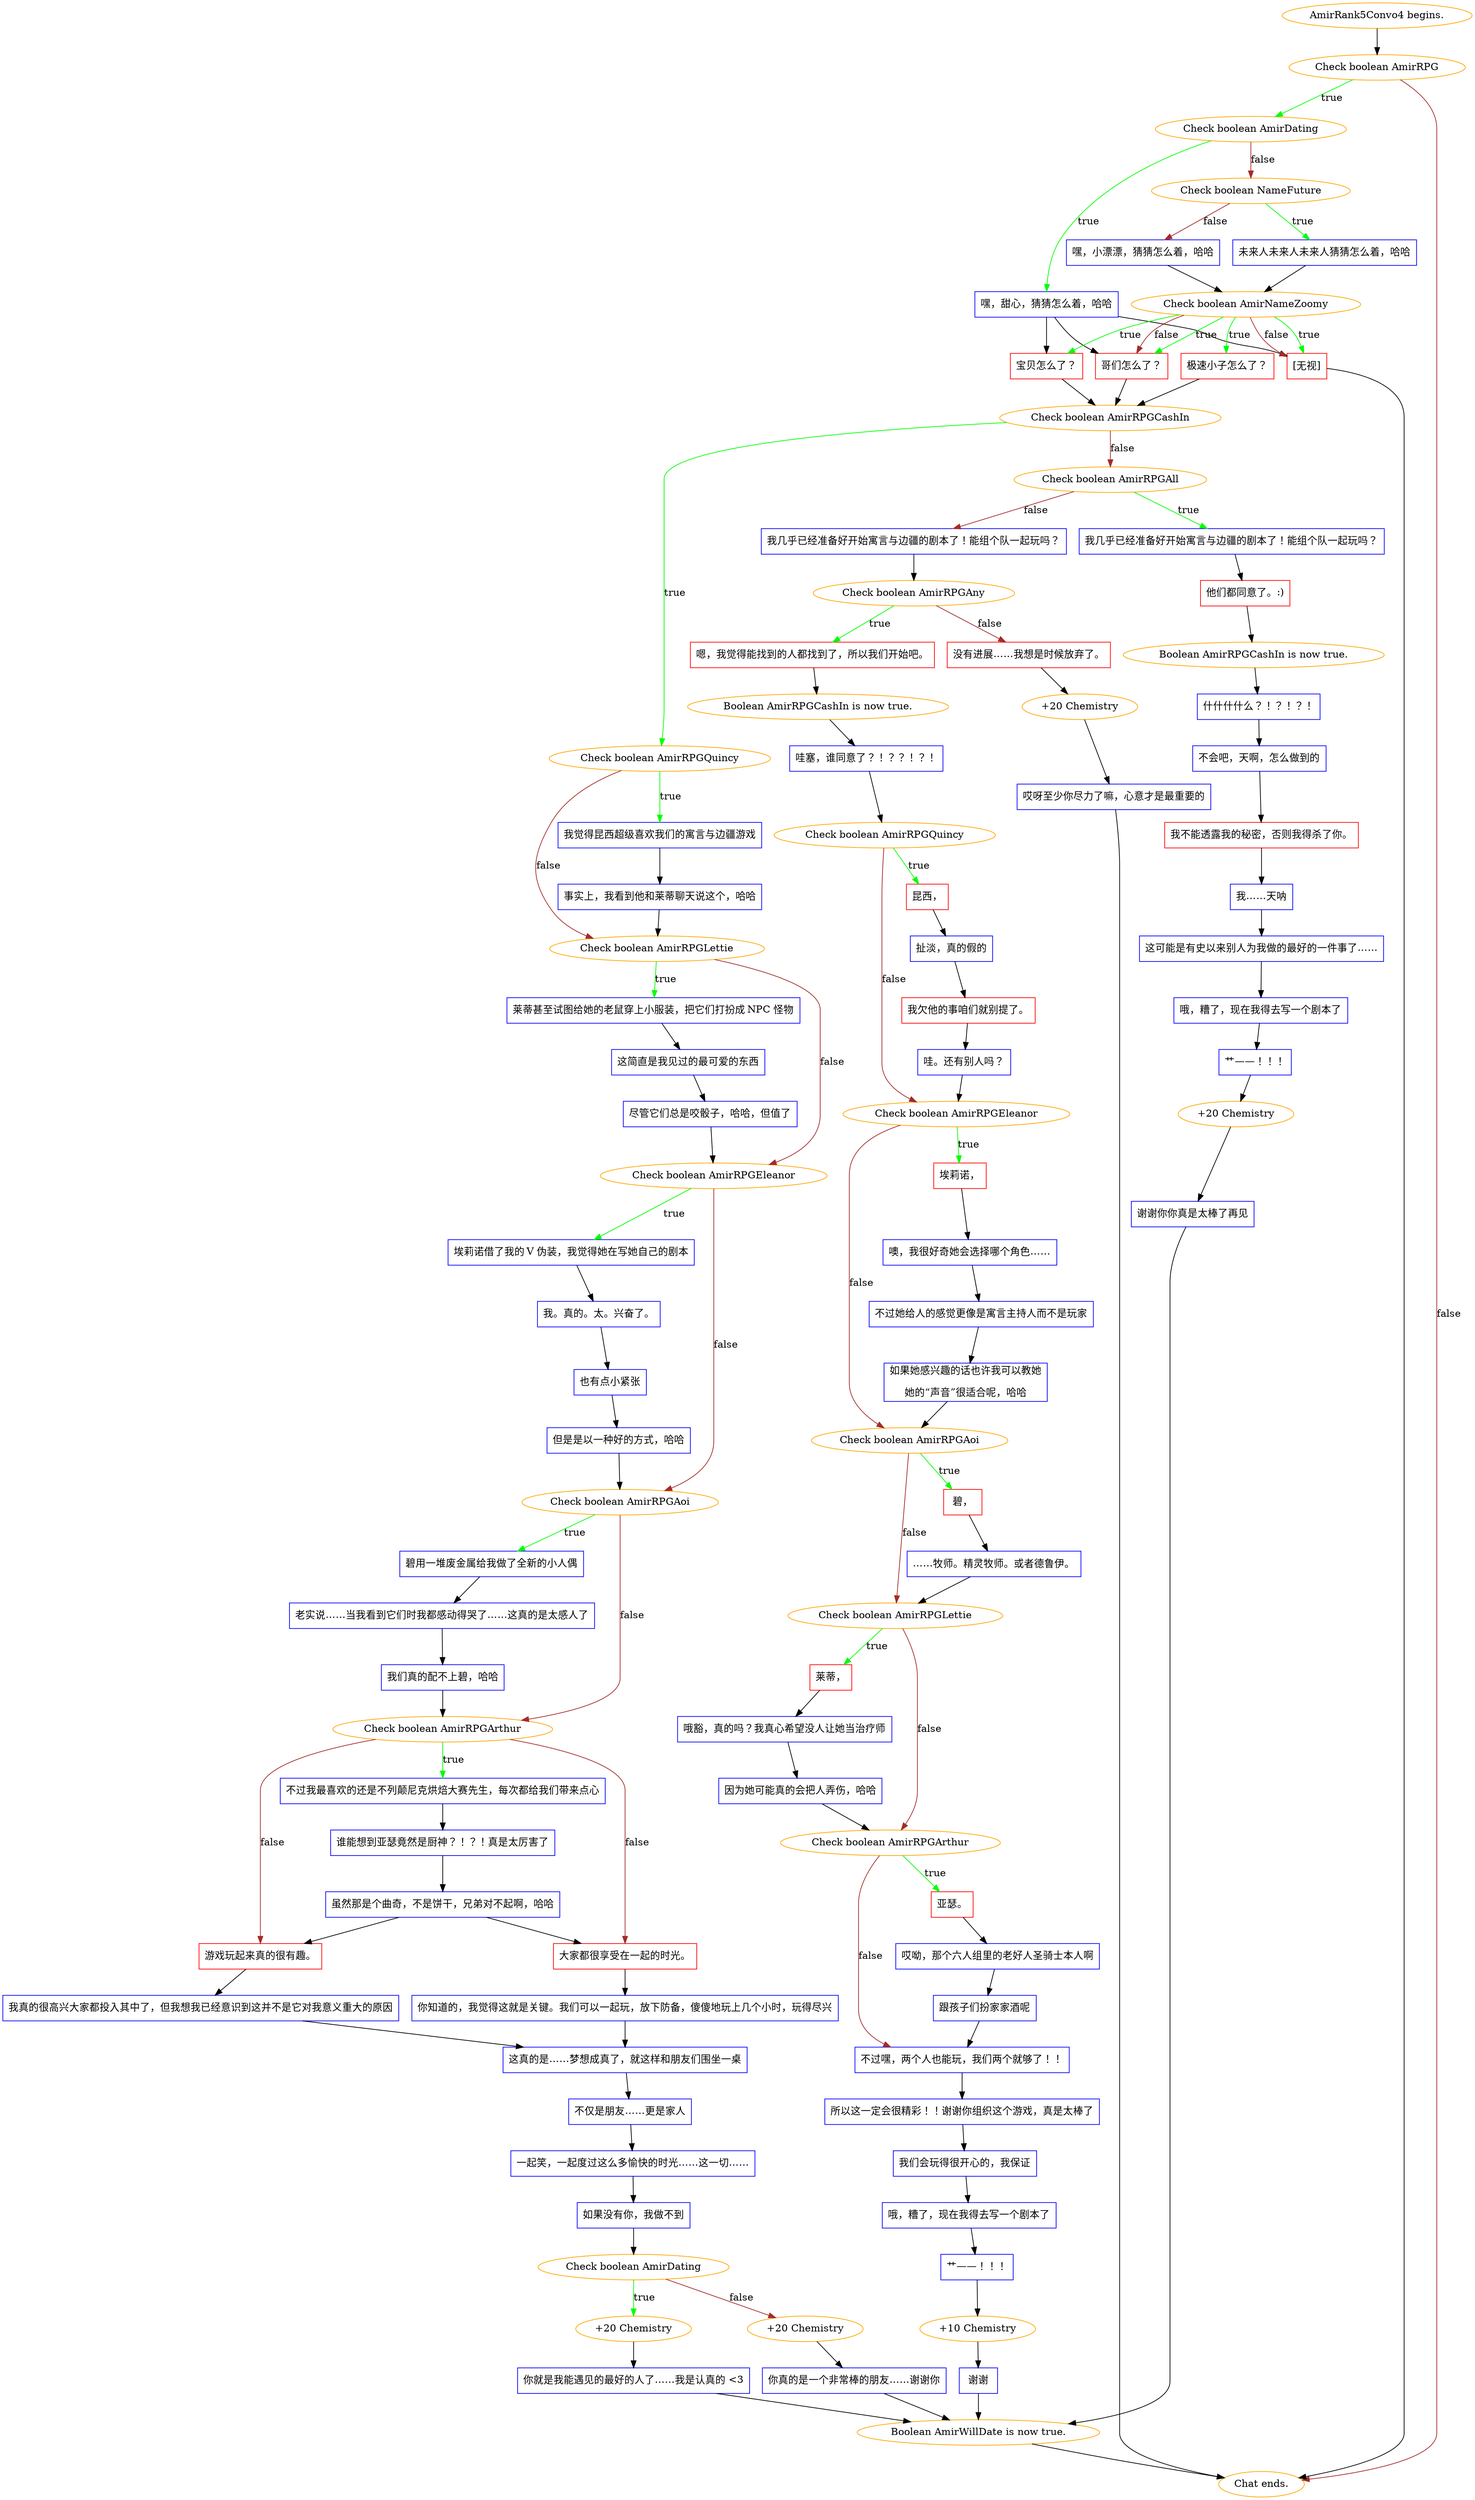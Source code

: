 digraph {
	"AmirRank5Convo4 begins." [color=orange];
		"AmirRank5Convo4 begins." -> j1873986939;
	j1873986939 [label="Check boolean AmirRPG",color=orange];
		j1873986939 -> j43191877 [label=true,color=green];
		j1873986939 -> "Chat ends." [label=false,color=brown];
	j43191877 [label="Check boolean AmirDating",color=orange];
		j43191877 -> j4190242226 [label=true,color=green];
		j43191877 -> j1671112374 [label=false,color=brown];
	"Chat ends." [color=orange];
	j4190242226 [label="嘿，甜心，猜猜怎么着，哈哈",shape=box,color=blue];
		j4190242226 -> j3830810526;
		j4190242226 -> j1513487937;
		j4190242226 -> j2424094220;
	j1671112374 [label="Check boolean NameFuture",color=orange];
		j1671112374 -> j3043416998 [label=true,color=green];
		j1671112374 -> j963996745 [label=false,color=brown];
	j3830810526 [label="宝贝怎么了？",shape=box,color=red];
		j3830810526 -> j2764744817;
	j1513487937 [label="哥们怎么了？",shape=box,color=red];
		j1513487937 -> j2764744817;
	j2424094220 [label="[无视]",shape=box,color=red];
		j2424094220 -> "Chat ends.";
	j3043416998 [label="未来人未来人未来人猜猜怎么着，哈哈",shape=box,color=blue];
		j3043416998 -> j1659394248;
	j963996745 [label="嘿，小漂漂，猜猜怎么着，哈哈",shape=box,color=blue];
		j963996745 -> j1659394248;
	j2764744817 [label="Check boolean AmirRPGCashIn",color=orange];
		j2764744817 -> j24204605 [label=true,color=green];
		j2764744817 -> j1067821991 [label=false,color=brown];
	j1659394248 [label="Check boolean AmirNameZoomy",color=orange];
		j1659394248 -> j3830810526 [label=true,color=green];
		j1659394248 -> j1203895682 [label=true,color=green];
		j1659394248 -> j1513487937 [label=true,color=green];
		j1659394248 -> j2424094220 [label=true,color=green];
		j1659394248 -> j1513487937 [label=false,color=brown];
		j1659394248 -> j2424094220 [label=false,color=brown];
	j24204605 [label="Check boolean AmirRPGQuincy",color=orange];
		j24204605 -> j1636839004 [label=true,color=green];
		j24204605 -> j3247779401 [label=false,color=brown];
	j1067821991 [label="Check boolean AmirRPGAll",color=orange];
		j1067821991 -> j44507871 [label=true,color=green];
		j1067821991 -> j2720032575 [label=false,color=brown];
	j1203895682 [label="极速小子怎么了？",shape=box,color=red];
		j1203895682 -> j2764744817;
	j1636839004 [label="我觉得昆西超级喜欢我们的寓言与边疆游戏",shape=box,color=blue];
		j1636839004 -> j3017682191;
	j3247779401 [label="Check boolean AmirRPGLettie",color=orange];
		j3247779401 -> j1119204482 [label=true,color=green];
		j3247779401 -> j3931330636 [label=false,color=brown];
	j44507871 [label="我几乎已经准备好开始寓言与边疆的剧本了！能组个队一起玩吗？",shape=box,color=blue];
		j44507871 -> j410993391;
	j2720032575 [label="我几乎已经准备好开始寓言与边疆的剧本了！能组个队一起玩吗？",shape=box,color=blue];
		j2720032575 -> j1807647523;
	j3017682191 [label="事实上，我看到他和莱蒂聊天说这个，哈哈",shape=box,color=blue];
		j3017682191 -> j3247779401;
	j1119204482 [label="莱蒂甚至试图给她的老鼠穿上小服装，把它们打扮成 NPC 怪物",shape=box,color=blue];
		j1119204482 -> j94412220;
	j3931330636 [label="Check boolean AmirRPGEleanor",color=orange];
		j3931330636 -> j2748556832 [label=true,color=green];
		j3931330636 -> j1934026461 [label=false,color=brown];
	j410993391 [label="他们都同意了。:)",shape=box,color=red];
		j410993391 -> j814622377;
	j1807647523 [label="Check boolean AmirRPGAny",color=orange];
		j1807647523 -> j1562686947 [label=true,color=green];
		j1807647523 -> j1223605100 [label=false,color=brown];
	j94412220 [label="这简直是我见过的最可爱的东西",shape=box,color=blue];
		j94412220 -> j361755488;
	j2748556832 [label="埃莉诺借了我的 V 伪装，我觉得她在写她自己的剧本",shape=box,color=blue];
		j2748556832 -> j1536389295;
	j1934026461 [label="Check boolean AmirRPGAoi",color=orange];
		j1934026461 -> j978811229 [label=true,color=green];
		j1934026461 -> j2802485785 [label=false,color=brown];
	j814622377 [label="Boolean AmirRPGCashIn is now true.",color=orange];
		j814622377 -> j1605146636;
	j1562686947 [label="嗯，我觉得能找到的人都找到了，所以我们开始吧。",shape=box,color=red];
		j1562686947 -> j182028824;
	j1223605100 [label="没有进展……我想是时候放弃了。",shape=box,color=red];
		j1223605100 -> j3405579765;
	j361755488 [label="尽管它们总是咬骰子，哈哈，但值了",shape=box,color=blue];
		j361755488 -> j3931330636;
	j1536389295 [label="我。真的。太。兴奋了。",shape=box,color=blue];
		j1536389295 -> j2320850480;
	j978811229 [label="碧用一堆废金属给我做了全新的小人偶",shape=box,color=blue];
		j978811229 -> j410281986;
	j2802485785 [label="Check boolean AmirRPGArthur",color=orange];
		j2802485785 -> j3246098870 [label=true,color=green];
		j2802485785 -> j2899583082 [label=false,color=brown];
		j2802485785 -> j2741016058 [label=false,color=brown];
	j1605146636 [label="什什什什么？！？！？！",shape=box,color=blue];
		j1605146636 -> j2749558652;
	j182028824 [label="Boolean AmirRPGCashIn is now true.",color=orange];
		j182028824 -> j1333526044;
	j3405579765 [label="+20 Chemistry",color=orange];
		j3405579765 -> j4147321355;
	j2320850480 [label="也有点小紧张",shape=box,color=blue];
		j2320850480 -> j1224815281;
	j410281986 [label="老实说……当我看到它们时我都感动得哭了……这真的是太感人了",shape=box,color=blue];
		j410281986 -> j3797961844;
	j3246098870 [label="不过我最喜欢的还是不列颠尼克烘焙大赛先生，每次都给我们带来点心",shape=box,color=blue];
		j3246098870 -> j3637833384;
	j2899583082 [label="游戏玩起来真的很有趣。",shape=box,color=red];
		j2899583082 -> j2090211531;
	j2741016058 [label="大家都很享受在一起的时光。",shape=box,color=red];
		j2741016058 -> j3782755063;
	j2749558652 [label="不会吧，天啊，怎么做到的",shape=box,color=blue];
		j2749558652 -> j4022032024;
	j1333526044 [label="哇塞，谁同意了？！？？！？！",shape=box,color=blue];
		j1333526044 -> j652497461;
	j4147321355 [label="哎呀至少你尽力了嘛，心意才是最重要的",shape=box,color=blue];
		j4147321355 -> "Chat ends.";
	j1224815281 [label="但是是以一种好的方式，哈哈",shape=box,color=blue];
		j1224815281 -> j1934026461;
	j3797961844 [label="我们真的配不上碧，哈哈",shape=box,color=blue];
		j3797961844 -> j2802485785;
	j3637833384 [label="谁能想到亚瑟竟然是厨神？！？！真是太厉害了",shape=box,color=blue];
		j3637833384 -> j2178615413;
	j2090211531 [label="我真的很高兴大家都投入其中了，但我想我已经意识到这并不是它对我意义重大的原因",shape=box,color=blue];
		j2090211531 -> j594930942;
	j3782755063 [label="你知道的，我觉得这就是关键。我们可以一起玩，放下防备，傻傻地玩上几个小时，玩得尽兴",shape=box,color=blue];
		j3782755063 -> j594930942;
	j4022032024 [label="我不能透露我的秘密，否则我得杀了你。",shape=box,color=red];
		j4022032024 -> j334760548;
	j652497461 [label="Check boolean AmirRPGQuincy",color=orange];
		j652497461 -> j556225454 [label=true,color=green];
		j652497461 -> j3007899053 [label=false,color=brown];
	j2178615413 [label="虽然那是个曲奇，不是饼干，兄弟对不起啊，哈哈",shape=box,color=blue];
		j2178615413 -> j2899583082;
		j2178615413 -> j2741016058;
	j594930942 [label="这真的是……梦想成真了，就这样和朋友们围坐一桌",shape=box,color=blue];
		j594930942 -> j1368074160;
	j334760548 [label="我……天呐",shape=box,color=blue];
		j334760548 -> j3620715038;
	j556225454 [label="昆西，",shape=box,color=red];
		j556225454 -> j966318646;
	j3007899053 [label="Check boolean AmirRPGEleanor",color=orange];
		j3007899053 -> j643700966 [label=true,color=green];
		j3007899053 -> j999572931 [label=false,color=brown];
	j1368074160 [label="不仅是朋友……更是家人",shape=box,color=blue];
		j1368074160 -> j3292530214;
	j3620715038 [label="这可能是有史以来别人为我做的最好的一件事了……",shape=box,color=blue];
		j3620715038 -> j3229207036;
	j966318646 [label="扯淡，真的假的",shape=box,color=blue];
		j966318646 -> j3231686668;
	j643700966 [label="埃莉诺，",shape=box,color=red];
		j643700966 -> j3257729425;
	j999572931 [label="Check boolean AmirRPGAoi",color=orange];
		j999572931 -> j3516362862 [label=true,color=green];
		j999572931 -> j3747410780 [label=false,color=brown];
	j3292530214 [label="一起笑，一起度过这么多愉快的时光……这一切……",shape=box,color=blue];
		j3292530214 -> j2358567110;
	j3229207036 [label="哦，糟了，现在我得去写一个剧本了",shape=box,color=blue];
		j3229207036 -> j2157245257;
	j3231686668 [label="我欠他的事咱们就别提了。",shape=box,color=red];
		j3231686668 -> j1065312925;
	j3257729425 [label="噢，我很好奇她会选择哪个角色……",shape=box,color=blue];
		j3257729425 -> j1759384840;
	j3516362862 [label="碧，",shape=box,color=red];
		j3516362862 -> j3300725732;
	j3747410780 [label="Check boolean AmirRPGLettie",color=orange];
		j3747410780 -> j1282142335 [label=true,color=green];
		j3747410780 -> j2094063887 [label=false,color=brown];
	j2358567110 [label="如果没有你，我做不到",shape=box,color=blue];
		j2358567110 -> j2285115828;
	j2157245257 [label="艹——！！！",shape=box,color=blue];
		j2157245257 -> j2757367344;
	j1065312925 [label="哇。还有别人吗？",shape=box,color=blue];
		j1065312925 -> j3007899053;
	j1759384840 [label="不过她给人的感觉更像是寓言主持人而不是玩家",shape=box,color=blue];
		j1759384840 -> j3456727214;
	j3300725732 [label="……牧师。精灵牧师。或者德鲁伊。",shape=box,color=blue];
		j3300725732 -> j3747410780;
	j1282142335 [label="莱蒂，",shape=box,color=red];
		j1282142335 -> j4035155131;
	j2094063887 [label="Check boolean AmirRPGArthur",color=orange];
		j2094063887 -> j2861669432 [label=true,color=green];
		j2094063887 -> j4234095862 [label=false,color=brown];
	j2285115828 [label="Check boolean AmirDating",color=orange];
		j2285115828 -> j4284000303 [label=true,color=green];
		j2285115828 -> j4125928588 [label=false,color=brown];
	j2757367344 [label="+20 Chemistry",color=orange];
		j2757367344 -> j4028288801;
	j3456727214 [label="如果她感兴趣的话也许我可以教她
她的“声音”很适合呢，哈哈",shape=box,color=blue];
		j3456727214 -> j999572931;
	j4035155131 [label="哦豁，真的吗？我真心希望没人让她当治疗师",shape=box,color=blue];
		j4035155131 -> j320231942;
	j2861669432 [label="亚瑟。",shape=box,color=red];
		j2861669432 -> j1610141441;
	j4234095862 [label="不过嘿，两个人也能玩，我们两个就够了！！",shape=box,color=blue];
		j4234095862 -> j1757106980;
	j4284000303 [label="+20 Chemistry",color=orange];
		j4284000303 -> j632651803;
	j4125928588 [label="+20 Chemistry",color=orange];
		j4125928588 -> j259468598;
	j4028288801 [label="谢谢你你真是太棒了再见",shape=box,color=blue];
		j4028288801 -> j1538486228;
	j320231942 [label="因为她可能真的会把人弄伤，哈哈",shape=box,color=blue];
		j320231942 -> j2094063887;
	j1610141441 [label="哎呦，那个六人组里的老好人圣骑士本人啊",shape=box,color=blue];
		j1610141441 -> j2700943536;
	j1757106980 [label="所以这一定会很精彩！！谢谢你组织这个游戏，真是太棒了",shape=box,color=blue];
		j1757106980 -> j135312622;
	j632651803 [label="你就是我能遇见的最好的人了……我是认真的 <3",shape=box,color=blue];
		j632651803 -> j1538486228;
	j259468598 [label="你真的是一个非常棒的朋友……谢谢你",shape=box,color=blue];
		j259468598 -> j1538486228;
	j1538486228 [label="Boolean AmirWillDate is now true.",color=orange];
		j1538486228 -> "Chat ends.";
	j2700943536 [label="跟孩子们扮家家酒呢",shape=box,color=blue];
		j2700943536 -> j4234095862;
	j135312622 [label="我们会玩得很开心的，我保证",shape=box,color=blue];
		j135312622 -> j298920075;
	j298920075 [label="哦，糟了，现在我得去写一个剧本了",shape=box,color=blue];
		j298920075 -> j1826029818;
	j1826029818 [label="艹——！！！",shape=box,color=blue];
		j1826029818 -> j3408745849;
	j3408745849 [label="+10 Chemistry",color=orange];
		j3408745849 -> j3024986832;
	j3024986832 [label="谢谢",shape=box,color=blue];
		j3024986832 -> j1538486228;
}
